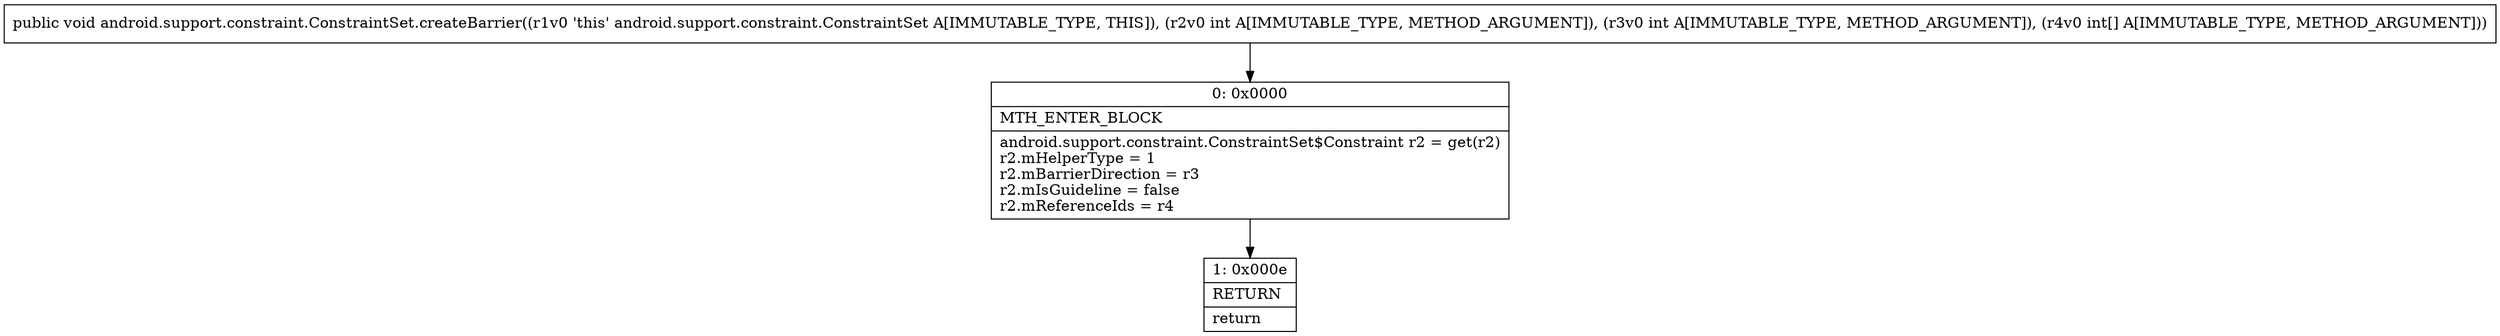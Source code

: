 digraph "CFG forandroid.support.constraint.ConstraintSet.createBarrier(II[I)V" {
Node_0 [shape=record,label="{0\:\ 0x0000|MTH_ENTER_BLOCK\l|android.support.constraint.ConstraintSet$Constraint r2 = get(r2)\lr2.mHelperType = 1\lr2.mBarrierDirection = r3\lr2.mIsGuideline = false\lr2.mReferenceIds = r4\l}"];
Node_1 [shape=record,label="{1\:\ 0x000e|RETURN\l|return\l}"];
MethodNode[shape=record,label="{public void android.support.constraint.ConstraintSet.createBarrier((r1v0 'this' android.support.constraint.ConstraintSet A[IMMUTABLE_TYPE, THIS]), (r2v0 int A[IMMUTABLE_TYPE, METHOD_ARGUMENT]), (r3v0 int A[IMMUTABLE_TYPE, METHOD_ARGUMENT]), (r4v0 int[] A[IMMUTABLE_TYPE, METHOD_ARGUMENT])) }"];
MethodNode -> Node_0;
Node_0 -> Node_1;
}

